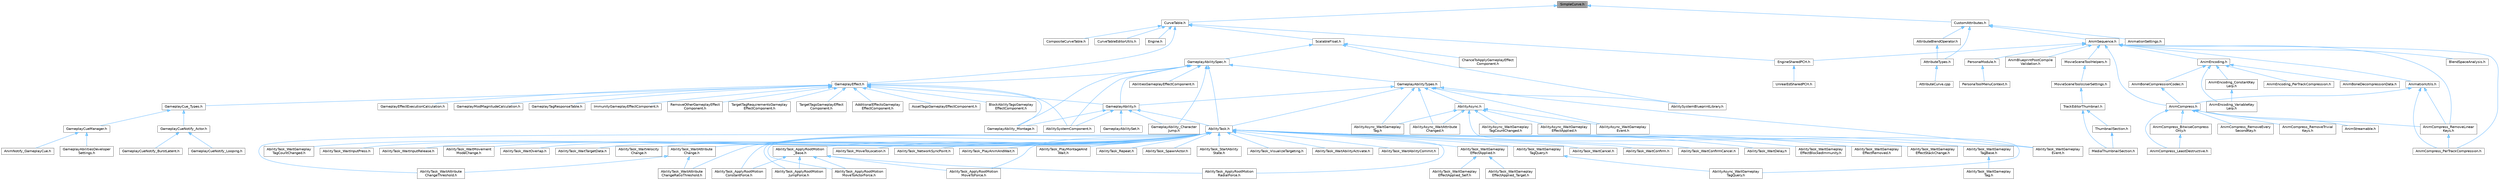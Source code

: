 digraph "SimpleCurve.h"
{
 // INTERACTIVE_SVG=YES
 // LATEX_PDF_SIZE
  bgcolor="transparent";
  edge [fontname=Helvetica,fontsize=10,labelfontname=Helvetica,labelfontsize=10];
  node [fontname=Helvetica,fontsize=10,shape=box,height=0.2,width=0.4];
  Node1 [id="Node000001",label="SimpleCurve.h",height=0.2,width=0.4,color="gray40", fillcolor="grey60", style="filled", fontcolor="black",tooltip=" "];
  Node1 -> Node2 [id="edge1_Node000001_Node000002",dir="back",color="steelblue1",style="solid",tooltip=" "];
  Node2 [id="Node000002",label="CurveTable.h",height=0.2,width=0.4,color="grey40", fillcolor="white", style="filled",URL="$db/def/CurveTable_8h.html",tooltip=" "];
  Node2 -> Node3 [id="edge2_Node000002_Node000003",dir="back",color="steelblue1",style="solid",tooltip=" "];
  Node3 [id="Node000003",label="CompositeCurveTable.h",height=0.2,width=0.4,color="grey40", fillcolor="white", style="filled",URL="$db/d66/CompositeCurveTable_8h.html",tooltip=" "];
  Node2 -> Node4 [id="edge3_Node000002_Node000004",dir="back",color="steelblue1",style="solid",tooltip=" "];
  Node4 [id="Node000004",label="CurveTableEditorUtils.h",height=0.2,width=0.4,color="grey40", fillcolor="white", style="filled",URL="$d5/dac/CurveTableEditorUtils_8h.html",tooltip=" "];
  Node2 -> Node5 [id="edge4_Node000002_Node000005",dir="back",color="steelblue1",style="solid",tooltip=" "];
  Node5 [id="Node000005",label="Engine.h",height=0.2,width=0.4,color="grey40", fillcolor="white", style="filled",URL="$d1/d34/Public_2Engine_8h.html",tooltip=" "];
  Node2 -> Node6 [id="edge5_Node000002_Node000006",dir="back",color="steelblue1",style="solid",tooltip=" "];
  Node6 [id="Node000006",label="EngineSharedPCH.h",height=0.2,width=0.4,color="grey40", fillcolor="white", style="filled",URL="$dc/dbb/EngineSharedPCH_8h.html",tooltip=" "];
  Node6 -> Node7 [id="edge6_Node000006_Node000007",dir="back",color="steelblue1",style="solid",tooltip=" "];
  Node7 [id="Node000007",label="UnrealEdSharedPCH.h",height=0.2,width=0.4,color="grey40", fillcolor="white", style="filled",URL="$d1/de6/UnrealEdSharedPCH_8h.html",tooltip=" "];
  Node2 -> Node8 [id="edge7_Node000002_Node000008",dir="back",color="steelblue1",style="solid",tooltip=" "];
  Node8 [id="Node000008",label="GameplayEffect.h",height=0.2,width=0.4,color="grey40", fillcolor="white", style="filled",URL="$d4/d15/GameplayEffect_8h.html",tooltip=" "];
  Node8 -> Node9 [id="edge8_Node000008_Node000009",dir="back",color="steelblue1",style="solid",tooltip=" "];
  Node9 [id="Node000009",label="AbilitySystemComponent.h",height=0.2,width=0.4,color="grey40", fillcolor="white", style="filled",URL="$d0/da3/AbilitySystemComponent_8h.html",tooltip=" "];
  Node8 -> Node10 [id="edge9_Node000008_Node000010",dir="back",color="steelblue1",style="solid",tooltip=" "];
  Node10 [id="Node000010",label="AdditionalEffectsGameplay\lEffectComponent.h",height=0.2,width=0.4,color="grey40", fillcolor="white", style="filled",URL="$d5/dd7/AdditionalEffectsGameplayEffectComponent_8h.html",tooltip=" "];
  Node8 -> Node11 [id="edge10_Node000008_Node000011",dir="back",color="steelblue1",style="solid",tooltip=" "];
  Node11 [id="Node000011",label="AssetTagsGameplayEffectComponent.h",height=0.2,width=0.4,color="grey40", fillcolor="white", style="filled",URL="$df/d29/AssetTagsGameplayEffectComponent_8h.html",tooltip=" "];
  Node8 -> Node12 [id="edge11_Node000008_Node000012",dir="back",color="steelblue1",style="solid",tooltip=" "];
  Node12 [id="Node000012",label="BlockAbilityTagsGameplay\lEffectComponent.h",height=0.2,width=0.4,color="grey40", fillcolor="white", style="filled",URL="$d3/dad/BlockAbilityTagsGameplayEffectComponent_8h.html",tooltip=" "];
  Node8 -> Node13 [id="edge12_Node000008_Node000013",dir="back",color="steelblue1",style="solid",tooltip=" "];
  Node13 [id="Node000013",label="GameplayAbility.h",height=0.2,width=0.4,color="grey40", fillcolor="white", style="filled",URL="$dc/d44/GameplayAbility_8h.html",tooltip=" "];
  Node13 -> Node9 [id="edge13_Node000013_Node000009",dir="back",color="steelblue1",style="solid",tooltip=" "];
  Node13 -> Node14 [id="edge14_Node000013_Node000014",dir="back",color="steelblue1",style="solid",tooltip=" "];
  Node14 [id="Node000014",label="AbilityTask.h",height=0.2,width=0.4,color="grey40", fillcolor="white", style="filled",URL="$d2/d8e/AbilityTask_8h.html",tooltip=" "];
  Node14 -> Node15 [id="edge15_Node000014_Node000015",dir="back",color="steelblue1",style="solid",tooltip=" "];
  Node15 [id="Node000015",label="AbilityTask_ApplyRootMotion\lConstantForce.h",height=0.2,width=0.4,color="grey40", fillcolor="white", style="filled",URL="$d0/de8/AbilityTask__ApplyRootMotionConstantForce_8h.html",tooltip=" "];
  Node14 -> Node16 [id="edge16_Node000014_Node000016",dir="back",color="steelblue1",style="solid",tooltip=" "];
  Node16 [id="Node000016",label="AbilityTask_ApplyRootMotion\lJumpForce.h",height=0.2,width=0.4,color="grey40", fillcolor="white", style="filled",URL="$d7/db6/AbilityTask__ApplyRootMotionJumpForce_8h.html",tooltip=" "];
  Node14 -> Node17 [id="edge17_Node000014_Node000017",dir="back",color="steelblue1",style="solid",tooltip=" "];
  Node17 [id="Node000017",label="AbilityTask_ApplyRootMotion\lMoveToActorForce.h",height=0.2,width=0.4,color="grey40", fillcolor="white", style="filled",URL="$d5/de3/AbilityTask__ApplyRootMotionMoveToActorForce_8h.html",tooltip=" "];
  Node14 -> Node18 [id="edge18_Node000014_Node000018",dir="back",color="steelblue1",style="solid",tooltip=" "];
  Node18 [id="Node000018",label="AbilityTask_ApplyRootMotion\lMoveToForce.h",height=0.2,width=0.4,color="grey40", fillcolor="white", style="filled",URL="$d3/dc3/AbilityTask__ApplyRootMotionMoveToForce_8h.html",tooltip=" "];
  Node14 -> Node19 [id="edge19_Node000014_Node000019",dir="back",color="steelblue1",style="solid",tooltip=" "];
  Node19 [id="Node000019",label="AbilityTask_ApplyRootMotion\lRadialForce.h",height=0.2,width=0.4,color="grey40", fillcolor="white", style="filled",URL="$da/d06/AbilityTask__ApplyRootMotionRadialForce_8h.html",tooltip=" "];
  Node14 -> Node20 [id="edge20_Node000014_Node000020",dir="back",color="steelblue1",style="solid",tooltip=" "];
  Node20 [id="Node000020",label="AbilityTask_ApplyRootMotion\l_Base.h",height=0.2,width=0.4,color="grey40", fillcolor="white", style="filled",URL="$d8/d7d/AbilityTask__ApplyRootMotion__Base_8h.html",tooltip=" "];
  Node20 -> Node15 [id="edge21_Node000020_Node000015",dir="back",color="steelblue1",style="solid",tooltip=" "];
  Node20 -> Node16 [id="edge22_Node000020_Node000016",dir="back",color="steelblue1",style="solid",tooltip=" "];
  Node20 -> Node17 [id="edge23_Node000020_Node000017",dir="back",color="steelblue1",style="solid",tooltip=" "];
  Node20 -> Node18 [id="edge24_Node000020_Node000018",dir="back",color="steelblue1",style="solid",tooltip=" "];
  Node20 -> Node19 [id="edge25_Node000020_Node000019",dir="back",color="steelblue1",style="solid",tooltip=" "];
  Node14 -> Node21 [id="edge26_Node000014_Node000021",dir="back",color="steelblue1",style="solid",tooltip=" "];
  Node21 [id="Node000021",label="AbilityTask_MoveToLocation.h",height=0.2,width=0.4,color="grey40", fillcolor="white", style="filled",URL="$da/d8d/AbilityTask__MoveToLocation_8h.html",tooltip=" "];
  Node14 -> Node22 [id="edge27_Node000014_Node000022",dir="back",color="steelblue1",style="solid",tooltip=" "];
  Node22 [id="Node000022",label="AbilityTask_NetworkSyncPoint.h",height=0.2,width=0.4,color="grey40", fillcolor="white", style="filled",URL="$dc/d62/AbilityTask__NetworkSyncPoint_8h.html",tooltip=" "];
  Node14 -> Node23 [id="edge28_Node000014_Node000023",dir="back",color="steelblue1",style="solid",tooltip=" "];
  Node23 [id="Node000023",label="AbilityTask_PlayAnimAndWait.h",height=0.2,width=0.4,color="grey40", fillcolor="white", style="filled",URL="$d4/d50/AbilityTask__PlayAnimAndWait_8h.html",tooltip=" "];
  Node14 -> Node24 [id="edge29_Node000014_Node000024",dir="back",color="steelblue1",style="solid",tooltip=" "];
  Node24 [id="Node000024",label="AbilityTask_PlayMontageAnd\lWait.h",height=0.2,width=0.4,color="grey40", fillcolor="white", style="filled",URL="$de/d05/AbilityTask__PlayMontageAndWait_8h.html",tooltip=" "];
  Node14 -> Node25 [id="edge30_Node000014_Node000025",dir="back",color="steelblue1",style="solid",tooltip=" "];
  Node25 [id="Node000025",label="AbilityTask_Repeat.h",height=0.2,width=0.4,color="grey40", fillcolor="white", style="filled",URL="$da/d7d/AbilityTask__Repeat_8h.html",tooltip=" "];
  Node14 -> Node26 [id="edge31_Node000014_Node000026",dir="back",color="steelblue1",style="solid",tooltip=" "];
  Node26 [id="Node000026",label="AbilityTask_SpawnActor.h",height=0.2,width=0.4,color="grey40", fillcolor="white", style="filled",URL="$dc/d97/AbilityTask__SpawnActor_8h.html",tooltip=" "];
  Node14 -> Node27 [id="edge32_Node000014_Node000027",dir="back",color="steelblue1",style="solid",tooltip=" "];
  Node27 [id="Node000027",label="AbilityTask_StartAbility\lState.h",height=0.2,width=0.4,color="grey40", fillcolor="white", style="filled",URL="$db/d91/AbilityTask__StartAbilityState_8h.html",tooltip=" "];
  Node14 -> Node28 [id="edge33_Node000014_Node000028",dir="back",color="steelblue1",style="solid",tooltip=" "];
  Node28 [id="Node000028",label="AbilityTask_VisualizeTargeting.h",height=0.2,width=0.4,color="grey40", fillcolor="white", style="filled",URL="$df/dbd/AbilityTask__VisualizeTargeting_8h.html",tooltip=" "];
  Node14 -> Node29 [id="edge34_Node000014_Node000029",dir="back",color="steelblue1",style="solid",tooltip=" "];
  Node29 [id="Node000029",label="AbilityTask_WaitAbilityActivate.h",height=0.2,width=0.4,color="grey40", fillcolor="white", style="filled",URL="$db/da3/AbilityTask__WaitAbilityActivate_8h.html",tooltip=" "];
  Node14 -> Node30 [id="edge35_Node000014_Node000030",dir="back",color="steelblue1",style="solid",tooltip=" "];
  Node30 [id="Node000030",label="AbilityTask_WaitAbilityCommit.h",height=0.2,width=0.4,color="grey40", fillcolor="white", style="filled",URL="$de/de8/AbilityTask__WaitAbilityCommit_8h.html",tooltip=" "];
  Node14 -> Node31 [id="edge36_Node000014_Node000031",dir="back",color="steelblue1",style="solid",tooltip=" "];
  Node31 [id="Node000031",label="AbilityTask_WaitAttribute\lChange.h",height=0.2,width=0.4,color="grey40", fillcolor="white", style="filled",URL="$dd/d60/AbilityTask__WaitAttributeChange_8h.html",tooltip=" "];
  Node31 -> Node32 [id="edge37_Node000031_Node000032",dir="back",color="steelblue1",style="solid",tooltip=" "];
  Node32 [id="Node000032",label="AbilityTask_WaitAttribute\lChangeRatioThreshold.h",height=0.2,width=0.4,color="grey40", fillcolor="white", style="filled",URL="$de/d5e/AbilityTask__WaitAttributeChangeRatioThreshold_8h.html",tooltip=" "];
  Node31 -> Node33 [id="edge38_Node000031_Node000033",dir="back",color="steelblue1",style="solid",tooltip=" "];
  Node33 [id="Node000033",label="AbilityTask_WaitAttribute\lChangeThreshold.h",height=0.2,width=0.4,color="grey40", fillcolor="white", style="filled",URL="$db/d3e/AbilityTask__WaitAttributeChangeThreshold_8h.html",tooltip=" "];
  Node14 -> Node32 [id="edge39_Node000014_Node000032",dir="back",color="steelblue1",style="solid",tooltip=" "];
  Node14 -> Node33 [id="edge40_Node000014_Node000033",dir="back",color="steelblue1",style="solid",tooltip=" "];
  Node14 -> Node34 [id="edge41_Node000014_Node000034",dir="back",color="steelblue1",style="solid",tooltip=" "];
  Node34 [id="Node000034",label="AbilityTask_WaitCancel.h",height=0.2,width=0.4,color="grey40", fillcolor="white", style="filled",URL="$dc/d16/AbilityTask__WaitCancel_8h.html",tooltip=" "];
  Node14 -> Node35 [id="edge42_Node000014_Node000035",dir="back",color="steelblue1",style="solid",tooltip=" "];
  Node35 [id="Node000035",label="AbilityTask_WaitConfirm.h",height=0.2,width=0.4,color="grey40", fillcolor="white", style="filled",URL="$d3/d4f/AbilityTask__WaitConfirm_8h.html",tooltip=" "];
  Node14 -> Node36 [id="edge43_Node000014_Node000036",dir="back",color="steelblue1",style="solid",tooltip=" "];
  Node36 [id="Node000036",label="AbilityTask_WaitConfirmCancel.h",height=0.2,width=0.4,color="grey40", fillcolor="white", style="filled",URL="$de/d88/AbilityTask__WaitConfirmCancel_8h.html",tooltip=" "];
  Node14 -> Node37 [id="edge44_Node000014_Node000037",dir="back",color="steelblue1",style="solid",tooltip=" "];
  Node37 [id="Node000037",label="AbilityTask_WaitDelay.h",height=0.2,width=0.4,color="grey40", fillcolor="white", style="filled",URL="$dc/d63/AbilityTask__WaitDelay_8h.html",tooltip=" "];
  Node14 -> Node38 [id="edge45_Node000014_Node000038",dir="back",color="steelblue1",style="solid",tooltip=" "];
  Node38 [id="Node000038",label="AbilityTask_WaitGameplay\lEffectApplied.h",height=0.2,width=0.4,color="grey40", fillcolor="white", style="filled",URL="$d8/dfe/AbilityTask__WaitGameplayEffectApplied_8h.html",tooltip=" "];
  Node38 -> Node39 [id="edge46_Node000038_Node000039",dir="back",color="steelblue1",style="solid",tooltip=" "];
  Node39 [id="Node000039",label="AbilityTask_WaitGameplay\lEffectApplied_Self.h",height=0.2,width=0.4,color="grey40", fillcolor="white", style="filled",URL="$d0/d01/AbilityTask__WaitGameplayEffectApplied__Self_8h.html",tooltip=" "];
  Node38 -> Node40 [id="edge47_Node000038_Node000040",dir="back",color="steelblue1",style="solid",tooltip=" "];
  Node40 [id="Node000040",label="AbilityTask_WaitGameplay\lEffectApplied_Target.h",height=0.2,width=0.4,color="grey40", fillcolor="white", style="filled",URL="$db/dc4/AbilityTask__WaitGameplayEffectApplied__Target_8h.html",tooltip=" "];
  Node14 -> Node41 [id="edge48_Node000014_Node000041",dir="back",color="steelblue1",style="solid",tooltip=" "];
  Node41 [id="Node000041",label="AbilityTask_WaitGameplay\lEffectBlockedImmunity.h",height=0.2,width=0.4,color="grey40", fillcolor="white", style="filled",URL="$d4/d24/AbilityTask__WaitGameplayEffectBlockedImmunity_8h.html",tooltip=" "];
  Node14 -> Node42 [id="edge49_Node000014_Node000042",dir="back",color="steelblue1",style="solid",tooltip=" "];
  Node42 [id="Node000042",label="AbilityTask_WaitGameplay\lEffectRemoved.h",height=0.2,width=0.4,color="grey40", fillcolor="white", style="filled",URL="$d1/da9/AbilityTask__WaitGameplayEffectRemoved_8h.html",tooltip=" "];
  Node14 -> Node43 [id="edge50_Node000014_Node000043",dir="back",color="steelblue1",style="solid",tooltip=" "];
  Node43 [id="Node000043",label="AbilityTask_WaitGameplay\lEffectStackChange.h",height=0.2,width=0.4,color="grey40", fillcolor="white", style="filled",URL="$de/db3/AbilityTask__WaitGameplayEffectStackChange_8h.html",tooltip=" "];
  Node14 -> Node44 [id="edge51_Node000014_Node000044",dir="back",color="steelblue1",style="solid",tooltip=" "];
  Node44 [id="Node000044",label="AbilityTask_WaitGameplay\lEvent.h",height=0.2,width=0.4,color="grey40", fillcolor="white", style="filled",URL="$dc/db8/AbilityTask__WaitGameplayEvent_8h.html",tooltip=" "];
  Node14 -> Node45 [id="edge52_Node000014_Node000045",dir="back",color="steelblue1",style="solid",tooltip=" "];
  Node45 [id="Node000045",label="AbilityTask_WaitGameplay\lTagBase.h",height=0.2,width=0.4,color="grey40", fillcolor="white", style="filled",URL="$d8/dd0/AbilityTask__WaitGameplayTagBase_8h.html",tooltip=" "];
  Node45 -> Node46 [id="edge53_Node000045_Node000046",dir="back",color="steelblue1",style="solid",tooltip=" "];
  Node46 [id="Node000046",label="AbilityTask_WaitGameplay\lTag.h",height=0.2,width=0.4,color="grey40", fillcolor="white", style="filled",URL="$d3/d4f/AbilityTask__WaitGameplayTag_8h.html",tooltip=" "];
  Node14 -> Node47 [id="edge54_Node000014_Node000047",dir="back",color="steelblue1",style="solid",tooltip=" "];
  Node47 [id="Node000047",label="AbilityTask_WaitGameplay\lTagCountChanged.h",height=0.2,width=0.4,color="grey40", fillcolor="white", style="filled",URL="$dd/d55/AbilityTask__WaitGameplayTagCountChanged_8h.html",tooltip=" "];
  Node14 -> Node48 [id="edge55_Node000014_Node000048",dir="back",color="steelblue1",style="solid",tooltip=" "];
  Node48 [id="Node000048",label="AbilityTask_WaitGameplay\lTagQuery.h",height=0.2,width=0.4,color="grey40", fillcolor="white", style="filled",URL="$d4/d7f/AbilityTask__WaitGameplayTagQuery_8h.html",tooltip=" "];
  Node48 -> Node49 [id="edge56_Node000048_Node000049",dir="back",color="steelblue1",style="solid",tooltip=" "];
  Node49 [id="Node000049",label="AbilityAsync_WaitGameplay\lTagQuery.h",height=0.2,width=0.4,color="grey40", fillcolor="white", style="filled",URL="$d5/d29/AbilityAsync__WaitGameplayTagQuery_8h.html",tooltip=" "];
  Node14 -> Node50 [id="edge57_Node000014_Node000050",dir="back",color="steelblue1",style="solid",tooltip=" "];
  Node50 [id="Node000050",label="AbilityTask_WaitInputPress.h",height=0.2,width=0.4,color="grey40", fillcolor="white", style="filled",URL="$d6/d00/AbilityTask__WaitInputPress_8h.html",tooltip=" "];
  Node14 -> Node51 [id="edge58_Node000014_Node000051",dir="back",color="steelblue1",style="solid",tooltip=" "];
  Node51 [id="Node000051",label="AbilityTask_WaitInputRelease.h",height=0.2,width=0.4,color="grey40", fillcolor="white", style="filled",URL="$d1/d89/AbilityTask__WaitInputRelease_8h.html",tooltip=" "];
  Node14 -> Node52 [id="edge59_Node000014_Node000052",dir="back",color="steelblue1",style="solid",tooltip=" "];
  Node52 [id="Node000052",label="AbilityTask_WaitMovement\lModeChange.h",height=0.2,width=0.4,color="grey40", fillcolor="white", style="filled",URL="$d9/df7/AbilityTask__WaitMovementModeChange_8h.html",tooltip=" "];
  Node14 -> Node53 [id="edge60_Node000014_Node000053",dir="back",color="steelblue1",style="solid",tooltip=" "];
  Node53 [id="Node000053",label="AbilityTask_WaitOverlap.h",height=0.2,width=0.4,color="grey40", fillcolor="white", style="filled",URL="$d9/dab/AbilityTask__WaitOverlap_8h.html",tooltip=" "];
  Node14 -> Node54 [id="edge61_Node000014_Node000054",dir="back",color="steelblue1",style="solid",tooltip=" "];
  Node54 [id="Node000054",label="AbilityTask_WaitTargetData.h",height=0.2,width=0.4,color="grey40", fillcolor="white", style="filled",URL="$d2/d40/AbilityTask__WaitTargetData_8h.html",tooltip=" "];
  Node14 -> Node55 [id="edge62_Node000014_Node000055",dir="back",color="steelblue1",style="solid",tooltip=" "];
  Node55 [id="Node000055",label="AbilityTask_WaitVelocity\lChange.h",height=0.2,width=0.4,color="grey40", fillcolor="white", style="filled",URL="$da/d38/AbilityTask__WaitVelocityChange_8h.html",tooltip=" "];
  Node13 -> Node56 [id="edge63_Node000013_Node000056",dir="back",color="steelblue1",style="solid",tooltip=" "];
  Node56 [id="Node000056",label="GameplayAbilitySet.h",height=0.2,width=0.4,color="grey40", fillcolor="white", style="filled",URL="$d5/d19/GameplayAbilitySet_8h.html",tooltip=" "];
  Node13 -> Node57 [id="edge64_Node000013_Node000057",dir="back",color="steelblue1",style="solid",tooltip=" "];
  Node57 [id="Node000057",label="GameplayAbility_Character\lJump.h",height=0.2,width=0.4,color="grey40", fillcolor="white", style="filled",URL="$d7/dd2/GameplayAbility__CharacterJump_8h.html",tooltip=" "];
  Node13 -> Node58 [id="edge65_Node000013_Node000058",dir="back",color="steelblue1",style="solid",tooltip=" "];
  Node58 [id="Node000058",label="GameplayAbility_Montage.h",height=0.2,width=0.4,color="grey40", fillcolor="white", style="filled",URL="$d6/d77/GameplayAbility__Montage_8h.html",tooltip=" "];
  Node8 -> Node58 [id="edge66_Node000008_Node000058",dir="back",color="steelblue1",style="solid",tooltip=" "];
  Node8 -> Node59 [id="edge67_Node000008_Node000059",dir="back",color="steelblue1",style="solid",tooltip=" "];
  Node59 [id="Node000059",label="GameplayCue_Types.h",height=0.2,width=0.4,color="grey40", fillcolor="white", style="filled",URL="$da/d67/GameplayCue__Types_8h.html",tooltip=" "];
  Node59 -> Node60 [id="edge68_Node000059_Node000060",dir="back",color="steelblue1",style="solid",tooltip=" "];
  Node60 [id="Node000060",label="GameplayCueManager.h",height=0.2,width=0.4,color="grey40", fillcolor="white", style="filled",URL="$d7/d4e/GameplayCueManager_8h.html",tooltip=" "];
  Node60 -> Node61 [id="edge69_Node000060_Node000061",dir="back",color="steelblue1",style="solid",tooltip=" "];
  Node61 [id="Node000061",label="AnimNotify_GameplayCue.h",height=0.2,width=0.4,color="grey40", fillcolor="white", style="filled",URL="$da/d48/AnimNotify__GameplayCue_8h.html",tooltip=" "];
  Node60 -> Node62 [id="edge70_Node000060_Node000062",dir="back",color="steelblue1",style="solid",tooltip=" "];
  Node62 [id="Node000062",label="GameplayAbilitiesDeveloper\lSettings.h",height=0.2,width=0.4,color="grey40", fillcolor="white", style="filled",URL="$d3/d55/GameplayAbilitiesDeveloperSettings_8h.html",tooltip=" "];
  Node59 -> Node63 [id="edge71_Node000059_Node000063",dir="back",color="steelblue1",style="solid",tooltip=" "];
  Node63 [id="Node000063",label="GameplayCueNotify_Actor.h",height=0.2,width=0.4,color="grey40", fillcolor="white", style="filled",URL="$df/d91/GameplayCueNotify__Actor_8h.html",tooltip=" "];
  Node63 -> Node64 [id="edge72_Node000063_Node000064",dir="back",color="steelblue1",style="solid",tooltip=" "];
  Node64 [id="Node000064",label="GameplayCueNotify_BurstLatent.h",height=0.2,width=0.4,color="grey40", fillcolor="white", style="filled",URL="$df/db0/GameplayCueNotify__BurstLatent_8h.html",tooltip=" "];
  Node63 -> Node65 [id="edge73_Node000063_Node000065",dir="back",color="steelblue1",style="solid",tooltip=" "];
  Node65 [id="Node000065",label="GameplayCueNotify_Looping.h",height=0.2,width=0.4,color="grey40", fillcolor="white", style="filled",URL="$d5/db4/GameplayCueNotify__Looping_8h.html",tooltip=" "];
  Node8 -> Node66 [id="edge74_Node000008_Node000066",dir="back",color="steelblue1",style="solid",tooltip=" "];
  Node66 [id="Node000066",label="GameplayEffectExecutionCalculation.h",height=0.2,width=0.4,color="grey40", fillcolor="white", style="filled",URL="$df/d9d/GameplayEffectExecutionCalculation_8h.html",tooltip=" "];
  Node8 -> Node67 [id="edge75_Node000008_Node000067",dir="back",color="steelblue1",style="solid",tooltip=" "];
  Node67 [id="Node000067",label="GameplayModMagnitudeCalculation.h",height=0.2,width=0.4,color="grey40", fillcolor="white", style="filled",URL="$dd/da6/GameplayModMagnitudeCalculation_8h.html",tooltip=" "];
  Node8 -> Node68 [id="edge76_Node000008_Node000068",dir="back",color="steelblue1",style="solid",tooltip=" "];
  Node68 [id="Node000068",label="GameplayTagResponseTable.h",height=0.2,width=0.4,color="grey40", fillcolor="white", style="filled",URL="$d1/d27/GameplayTagResponseTable_8h.html",tooltip=" "];
  Node8 -> Node69 [id="edge77_Node000008_Node000069",dir="back",color="steelblue1",style="solid",tooltip=" "];
  Node69 [id="Node000069",label="ImmunityGameplayEffectComponent.h",height=0.2,width=0.4,color="grey40", fillcolor="white", style="filled",URL="$d7/dae/ImmunityGameplayEffectComponent_8h.html",tooltip=" "];
  Node8 -> Node70 [id="edge78_Node000008_Node000070",dir="back",color="steelblue1",style="solid",tooltip=" "];
  Node70 [id="Node000070",label="RemoveOtherGameplayEffect\lComponent.h",height=0.2,width=0.4,color="grey40", fillcolor="white", style="filled",URL="$d8/da2/RemoveOtherGameplayEffectComponent_8h.html",tooltip=" "];
  Node8 -> Node71 [id="edge79_Node000008_Node000071",dir="back",color="steelblue1",style="solid",tooltip=" "];
  Node71 [id="Node000071",label="TargetTagRequirementsGameplay\lEffectComponent.h",height=0.2,width=0.4,color="grey40", fillcolor="white", style="filled",URL="$d3/df8/TargetTagRequirementsGameplayEffectComponent_8h.html",tooltip=" "];
  Node8 -> Node72 [id="edge80_Node000008_Node000072",dir="back",color="steelblue1",style="solid",tooltip=" "];
  Node72 [id="Node000072",label="TargetTagsGameplayEffect\lComponent.h",height=0.2,width=0.4,color="grey40", fillcolor="white", style="filled",URL="$d5/d2e/TargetTagsGameplayEffectComponent_8h.html",tooltip=" "];
  Node2 -> Node73 [id="edge81_Node000002_Node000073",dir="back",color="steelblue1",style="solid",tooltip=" "];
  Node73 [id="Node000073",label="ScalableFloat.h",height=0.2,width=0.4,color="grey40", fillcolor="white", style="filled",URL="$df/df3/ScalableFloat_8h.html",tooltip=" "];
  Node73 -> Node74 [id="edge82_Node000073_Node000074",dir="back",color="steelblue1",style="solid",tooltip=" "];
  Node74 [id="Node000074",label="AbilitySystemBlueprintLibrary.h",height=0.2,width=0.4,color="grey40", fillcolor="white", style="filled",URL="$d5/dd6/AbilitySystemBlueprintLibrary_8h.html",tooltip=" "];
  Node73 -> Node75 [id="edge83_Node000073_Node000075",dir="back",color="steelblue1",style="solid",tooltip=" "];
  Node75 [id="Node000075",label="ChanceToApplyGameplayEffect\lComponent.h",height=0.2,width=0.4,color="grey40", fillcolor="white", style="filled",URL="$d4/dd8/ChanceToApplyGameplayEffectComponent_8h.html",tooltip=" "];
  Node73 -> Node76 [id="edge84_Node000073_Node000076",dir="back",color="steelblue1",style="solid",tooltip=" "];
  Node76 [id="Node000076",label="GameplayAbilitySpec.h",height=0.2,width=0.4,color="grey40", fillcolor="white", style="filled",URL="$dd/daf/GameplayAbilitySpec_8h.html",tooltip=" "];
  Node76 -> Node77 [id="edge85_Node000076_Node000077",dir="back",color="steelblue1",style="solid",tooltip=" "];
  Node77 [id="Node000077",label="AbilitiesGameplayEffectComponent.h",height=0.2,width=0.4,color="grey40", fillcolor="white", style="filled",URL="$da/db0/AbilitiesGameplayEffectComponent_8h.html",tooltip=" "];
  Node76 -> Node9 [id="edge86_Node000076_Node000009",dir="back",color="steelblue1",style="solid",tooltip=" "];
  Node76 -> Node14 [id="edge87_Node000076_Node000014",dir="back",color="steelblue1",style="solid",tooltip=" "];
  Node76 -> Node13 [id="edge88_Node000076_Node000013",dir="back",color="steelblue1",style="solid",tooltip=" "];
  Node76 -> Node78 [id="edge89_Node000076_Node000078",dir="back",color="steelblue1",style="solid",tooltip=" "];
  Node78 [id="Node000078",label="GameplayAbilityTypes.h",height=0.2,width=0.4,color="grey40", fillcolor="white", style="filled",URL="$d1/dd9/GameplayAbilityTypes_8h.html",tooltip=" "];
  Node78 -> Node79 [id="edge90_Node000078_Node000079",dir="back",color="steelblue1",style="solid",tooltip=" "];
  Node79 [id="Node000079",label="AbilityAsync.h",height=0.2,width=0.4,color="grey40", fillcolor="white", style="filled",URL="$d8/dce/AbilityAsync_8h.html",tooltip=" "];
  Node79 -> Node80 [id="edge91_Node000079_Node000080",dir="back",color="steelblue1",style="solid",tooltip=" "];
  Node80 [id="Node000080",label="AbilityAsync_WaitAttribute\lChanged.h",height=0.2,width=0.4,color="grey40", fillcolor="white", style="filled",URL="$d8/d81/AbilityAsync__WaitAttributeChanged_8h.html",tooltip=" "];
  Node79 -> Node81 [id="edge92_Node000079_Node000081",dir="back",color="steelblue1",style="solid",tooltip=" "];
  Node81 [id="Node000081",label="AbilityAsync_WaitGameplay\lEffectApplied.h",height=0.2,width=0.4,color="grey40", fillcolor="white", style="filled",URL="$dd/d1a/AbilityAsync__WaitGameplayEffectApplied_8h.html",tooltip=" "];
  Node79 -> Node82 [id="edge93_Node000079_Node000082",dir="back",color="steelblue1",style="solid",tooltip=" "];
  Node82 [id="Node000082",label="AbilityAsync_WaitGameplay\lEvent.h",height=0.2,width=0.4,color="grey40", fillcolor="white", style="filled",URL="$d4/d2d/AbilityAsync__WaitGameplayEvent_8h.html",tooltip=" "];
  Node79 -> Node83 [id="edge94_Node000079_Node000083",dir="back",color="steelblue1",style="solid",tooltip=" "];
  Node83 [id="Node000083",label="AbilityAsync_WaitGameplay\lTag.h",height=0.2,width=0.4,color="grey40", fillcolor="white", style="filled",URL="$d8/dc5/AbilityAsync__WaitGameplayTag_8h.html",tooltip=" "];
  Node79 -> Node84 [id="edge95_Node000079_Node000084",dir="back",color="steelblue1",style="solid",tooltip=" "];
  Node84 [id="Node000084",label="AbilityAsync_WaitGameplay\lTagCountChanged.h",height=0.2,width=0.4,color="grey40", fillcolor="white", style="filled",URL="$d3/d03/AbilityAsync__WaitGameplayTagCountChanged_8h.html",tooltip=" "];
  Node79 -> Node49 [id="edge96_Node000079_Node000049",dir="back",color="steelblue1",style="solid",tooltip=" "];
  Node78 -> Node80 [id="edge97_Node000078_Node000080",dir="back",color="steelblue1",style="solid",tooltip=" "];
  Node78 -> Node82 [id="edge98_Node000078_Node000082",dir="back",color="steelblue1",style="solid",tooltip=" "];
  Node78 -> Node83 [id="edge99_Node000078_Node000083",dir="back",color="steelblue1",style="solid",tooltip=" "];
  Node78 -> Node74 [id="edge100_Node000078_Node000074",dir="back",color="steelblue1",style="solid",tooltip=" "];
  Node78 -> Node14 [id="edge101_Node000078_Node000014",dir="back",color="steelblue1",style="solid",tooltip=" "];
  Node78 -> Node44 [id="edge102_Node000078_Node000044",dir="back",color="steelblue1",style="solid",tooltip=" "];
  Node78 -> Node13 [id="edge103_Node000078_Node000013",dir="back",color="steelblue1",style="solid",tooltip=" "];
  Node76 -> Node57 [id="edge104_Node000076_Node000057",dir="back",color="steelblue1",style="solid",tooltip=" "];
  Node76 -> Node58 [id="edge105_Node000076_Node000058",dir="back",color="steelblue1",style="solid",tooltip=" "];
  Node76 -> Node8 [id="edge106_Node000076_Node000008",dir="back",color="steelblue1",style="solid",tooltip=" "];
  Node1 -> Node85 [id="edge107_Node000001_Node000085",dir="back",color="steelblue1",style="solid",tooltip=" "];
  Node85 [id="Node000085",label="CustomAttributes.h",height=0.2,width=0.4,color="grey40", fillcolor="white", style="filled",URL="$de/df2/CustomAttributes_8h.html",tooltip=" "];
  Node85 -> Node86 [id="edge108_Node000085_Node000086",dir="back",color="steelblue1",style="solid",tooltip=" "];
  Node86 [id="Node000086",label="AnimSequence.h",height=0.2,width=0.4,color="grey40", fillcolor="white", style="filled",URL="$d0/d8a/AnimSequence_8h.html",tooltip=" "];
  Node86 -> Node87 [id="edge109_Node000086_Node000087",dir="back",color="steelblue1",style="solid",tooltip=" "];
  Node87 [id="Node000087",label="AnimBlueprintPostCompile\lValidation.h",height=0.2,width=0.4,color="grey40", fillcolor="white", style="filled",URL="$de/d1b/AnimBlueprintPostCompileValidation_8h.html",tooltip=" "];
  Node86 -> Node88 [id="edge110_Node000086_Node000088",dir="back",color="steelblue1",style="solid",tooltip=" "];
  Node88 [id="Node000088",label="AnimCompress.h",height=0.2,width=0.4,color="grey40", fillcolor="white", style="filled",URL="$dd/d6d/AnimCompress_8h.html",tooltip=" "];
  Node88 -> Node89 [id="edge111_Node000088_Node000089",dir="back",color="steelblue1",style="solid",tooltip=" "];
  Node89 [id="Node000089",label="AnimCompress_BitwiseCompress\lOnly.h",height=0.2,width=0.4,color="grey40", fillcolor="white", style="filled",URL="$df/dd5/AnimCompress__BitwiseCompressOnly_8h.html",tooltip=" "];
  Node89 -> Node90 [id="edge112_Node000089_Node000090",dir="back",color="steelblue1",style="solid",tooltip=" "];
  Node90 [id="Node000090",label="AnimCompress_LeastDestructive.h",height=0.2,width=0.4,color="grey40", fillcolor="white", style="filled",URL="$da/d93/AnimCompress__LeastDestructive_8h.html",tooltip=" "];
  Node88 -> Node90 [id="edge113_Node000088_Node000090",dir="back",color="steelblue1",style="solid",tooltip=" "];
  Node88 -> Node91 [id="edge114_Node000088_Node000091",dir="back",color="steelblue1",style="solid",tooltip=" "];
  Node91 [id="Node000091",label="AnimCompress_RemoveEvery\lSecondKey.h",height=0.2,width=0.4,color="grey40", fillcolor="white", style="filled",URL="$d6/dc2/AnimCompress__RemoveEverySecondKey_8h.html",tooltip=" "];
  Node88 -> Node92 [id="edge115_Node000088_Node000092",dir="back",color="steelblue1",style="solid",tooltip=" "];
  Node92 [id="Node000092",label="AnimCompress_RemoveLinear\lKeys.h",height=0.2,width=0.4,color="grey40", fillcolor="white", style="filled",URL="$d1/d0a/AnimCompress__RemoveLinearKeys_8h.html",tooltip=" "];
  Node92 -> Node93 [id="edge116_Node000092_Node000093",dir="back",color="steelblue1",style="solid",tooltip=" "];
  Node93 [id="Node000093",label="AnimCompress_PerTrackCompression.h",height=0.2,width=0.4,color="grey40", fillcolor="white", style="filled",URL="$d1/d22/AnimCompress__PerTrackCompression_8h.html",tooltip=" "];
  Node88 -> Node94 [id="edge117_Node000088_Node000094",dir="back",color="steelblue1",style="solid",tooltip=" "];
  Node94 [id="Node000094",label="AnimCompress_RemoveTrivial\lKeys.h",height=0.2,width=0.4,color="grey40", fillcolor="white", style="filled",URL="$d0/d60/AnimCompress__RemoveTrivialKeys_8h.html",tooltip=" "];
  Node88 -> Node95 [id="edge118_Node000088_Node000095",dir="back",color="steelblue1",style="solid",tooltip=" "];
  Node95 [id="Node000095",label="AnimStreamable.h",height=0.2,width=0.4,color="grey40", fillcolor="white", style="filled",URL="$d1/d46/AnimStreamable_8h.html",tooltip=" "];
  Node86 -> Node93 [id="edge119_Node000086_Node000093",dir="back",color="steelblue1",style="solid",tooltip=" "];
  Node86 -> Node92 [id="edge120_Node000086_Node000092",dir="back",color="steelblue1",style="solid",tooltip=" "];
  Node86 -> Node96 [id="edge121_Node000086_Node000096",dir="back",color="steelblue1",style="solid",tooltip=" "];
  Node96 [id="Node000096",label="AnimEncoding.h",height=0.2,width=0.4,color="grey40", fillcolor="white", style="filled",URL="$d9/dfd/AnimEncoding_8h.html",tooltip=" "];
  Node96 -> Node97 [id="edge122_Node000096_Node000097",dir="back",color="steelblue1",style="solid",tooltip=" "];
  Node97 [id="Node000097",label="AnimBoneCompressionCodec.h",height=0.2,width=0.4,color="grey40", fillcolor="white", style="filled",URL="$dd/dc3/AnimBoneCompressionCodec_8h.html",tooltip=" "];
  Node97 -> Node88 [id="edge123_Node000097_Node000088",dir="back",color="steelblue1",style="solid",tooltip=" "];
  Node96 -> Node98 [id="edge124_Node000096_Node000098",dir="back",color="steelblue1",style="solid",tooltip=" "];
  Node98 [id="Node000098",label="AnimBoneDecompressionData.h",height=0.2,width=0.4,color="grey40", fillcolor="white", style="filled",URL="$d9/d92/AnimBoneDecompressionData_8h.html",tooltip=" "];
  Node96 -> Node99 [id="edge125_Node000096_Node000099",dir="back",color="steelblue1",style="solid",tooltip=" "];
  Node99 [id="Node000099",label="AnimEncoding_ConstantKey\lLerp.h",height=0.2,width=0.4,color="grey40", fillcolor="white", style="filled",URL="$d8/d74/AnimEncoding__ConstantKeyLerp_8h.html",tooltip=" "];
  Node99 -> Node100 [id="edge126_Node000099_Node000100",dir="back",color="steelblue1",style="solid",tooltip=" "];
  Node100 [id="Node000100",label="AnimEncoding_VariableKey\lLerp.h",height=0.2,width=0.4,color="grey40", fillcolor="white", style="filled",URL="$d7/d4b/AnimEncoding__VariableKeyLerp_8h.html",tooltip=" "];
  Node96 -> Node101 [id="edge127_Node000096_Node000101",dir="back",color="steelblue1",style="solid",tooltip=" "];
  Node101 [id="Node000101",label="AnimEncoding_PerTrackCompression.h",height=0.2,width=0.4,color="grey40", fillcolor="white", style="filled",URL="$dc/d27/AnimEncoding__PerTrackCompression_8h.html",tooltip=" "];
  Node96 -> Node100 [id="edge128_Node000096_Node000100",dir="back",color="steelblue1",style="solid",tooltip=" "];
  Node86 -> Node102 [id="edge129_Node000086_Node000102",dir="back",color="steelblue1",style="solid",tooltip=" "];
  Node102 [id="Node000102",label="AnimationUtils.h",height=0.2,width=0.4,color="grey40", fillcolor="white", style="filled",URL="$d6/db6/AnimationUtils_8h.html",tooltip=" "];
  Node102 -> Node88 [id="edge130_Node000102_Node000088",dir="back",color="steelblue1",style="solid",tooltip=" "];
  Node102 -> Node93 [id="edge131_Node000102_Node000093",dir="back",color="steelblue1",style="solid",tooltip=" "];
  Node102 -> Node92 [id="edge132_Node000102_Node000092",dir="back",color="steelblue1",style="solid",tooltip=" "];
  Node86 -> Node103 [id="edge133_Node000086_Node000103",dir="back",color="steelblue1",style="solid",tooltip=" "];
  Node103 [id="Node000103",label="BlendSpaceAnalysis.h",height=0.2,width=0.4,color="grey40", fillcolor="white", style="filled",URL="$d7/daf/BlendSpaceAnalysis_8h.html",tooltip=" "];
  Node86 -> Node6 [id="edge134_Node000086_Node000006",dir="back",color="steelblue1",style="solid",tooltip=" "];
  Node86 -> Node104 [id="edge135_Node000086_Node000104",dir="back",color="steelblue1",style="solid",tooltip=" "];
  Node104 [id="Node000104",label="MovieSceneToolHelpers.h",height=0.2,width=0.4,color="grey40", fillcolor="white", style="filled",URL="$d4/d0e/MovieSceneToolHelpers_8h.html",tooltip=" "];
  Node104 -> Node105 [id="edge136_Node000104_Node000105",dir="back",color="steelblue1",style="solid",tooltip=" "];
  Node105 [id="Node000105",label="MovieSceneToolsUserSettings.h",height=0.2,width=0.4,color="grey40", fillcolor="white", style="filled",URL="$d5/dab/MovieSceneToolsUserSettings_8h.html",tooltip=" "];
  Node105 -> Node106 [id="edge137_Node000105_Node000106",dir="back",color="steelblue1",style="solid",tooltip=" "];
  Node106 [id="Node000106",label="TrackEditorThumbnail.h",height=0.2,width=0.4,color="grey40", fillcolor="white", style="filled",URL="$d6/d44/TrackEditorThumbnail_8h.html",tooltip=" "];
  Node106 -> Node107 [id="edge138_Node000106_Node000107",dir="back",color="steelblue1",style="solid",tooltip=" "];
  Node107 [id="Node000107",label="MediaThumbnailSection.h",height=0.2,width=0.4,color="grey40", fillcolor="white", style="filled",URL="$d8/dfe/MediaThumbnailSection_8h.html",tooltip=" "];
  Node106 -> Node108 [id="edge139_Node000106_Node000108",dir="back",color="steelblue1",style="solid",tooltip=" "];
  Node108 [id="Node000108",label="ThumbnailSection.h",height=0.2,width=0.4,color="grey40", fillcolor="white", style="filled",URL="$de/daf/ThumbnailSection_8h.html",tooltip=" "];
  Node108 -> Node107 [id="edge140_Node000108_Node000107",dir="back",color="steelblue1",style="solid",tooltip=" "];
  Node86 -> Node109 [id="edge141_Node000086_Node000109",dir="back",color="steelblue1",style="solid",tooltip=" "];
  Node109 [id="Node000109",label="PersonaModule.h",height=0.2,width=0.4,color="grey40", fillcolor="white", style="filled",URL="$de/d74/PersonaModule_8h.html",tooltip=" "];
  Node109 -> Node110 [id="edge142_Node000109_Node000110",dir="back",color="steelblue1",style="solid",tooltip=" "];
  Node110 [id="Node000110",label="PersonaToolMenuContext.h",height=0.2,width=0.4,color="grey40", fillcolor="white", style="filled",URL="$d6/d6c/PersonaToolMenuContext_8h.html",tooltip=" "];
  Node85 -> Node111 [id="edge143_Node000085_Node000111",dir="back",color="steelblue1",style="solid",tooltip=" "];
  Node111 [id="Node000111",label="AnimationSettings.h",height=0.2,width=0.4,color="grey40", fillcolor="white", style="filled",URL="$d7/d2a/AnimationSettings_8h.html",tooltip=" "];
  Node85 -> Node112 [id="edge144_Node000085_Node000112",dir="back",color="steelblue1",style="solid",tooltip=" "];
  Node112 [id="Node000112",label="AttributeBlendOperator.h",height=0.2,width=0.4,color="grey40", fillcolor="white", style="filled",URL="$d4/d8d/AttributeBlendOperator_8h.html",tooltip=" "];
  Node112 -> Node113 [id="edge145_Node000112_Node000113",dir="back",color="steelblue1",style="solid",tooltip=" "];
  Node113 [id="Node000113",label="AttributeTypes.h",height=0.2,width=0.4,color="grey40", fillcolor="white", style="filled",URL="$db/d70/AttributeTypes_8h.html",tooltip=" "];
  Node113 -> Node114 [id="edge146_Node000113_Node000114",dir="back",color="steelblue1",style="solid",tooltip=" "];
  Node114 [id="Node000114",label="AttributeCurve.cpp",height=0.2,width=0.4,color="grey40", fillcolor="white", style="filled",URL="$de/d39/AttributeCurve_8cpp.html",tooltip=" "];
  Node85 -> Node113 [id="edge147_Node000085_Node000113",dir="back",color="steelblue1",style="solid",tooltip=" "];
}

